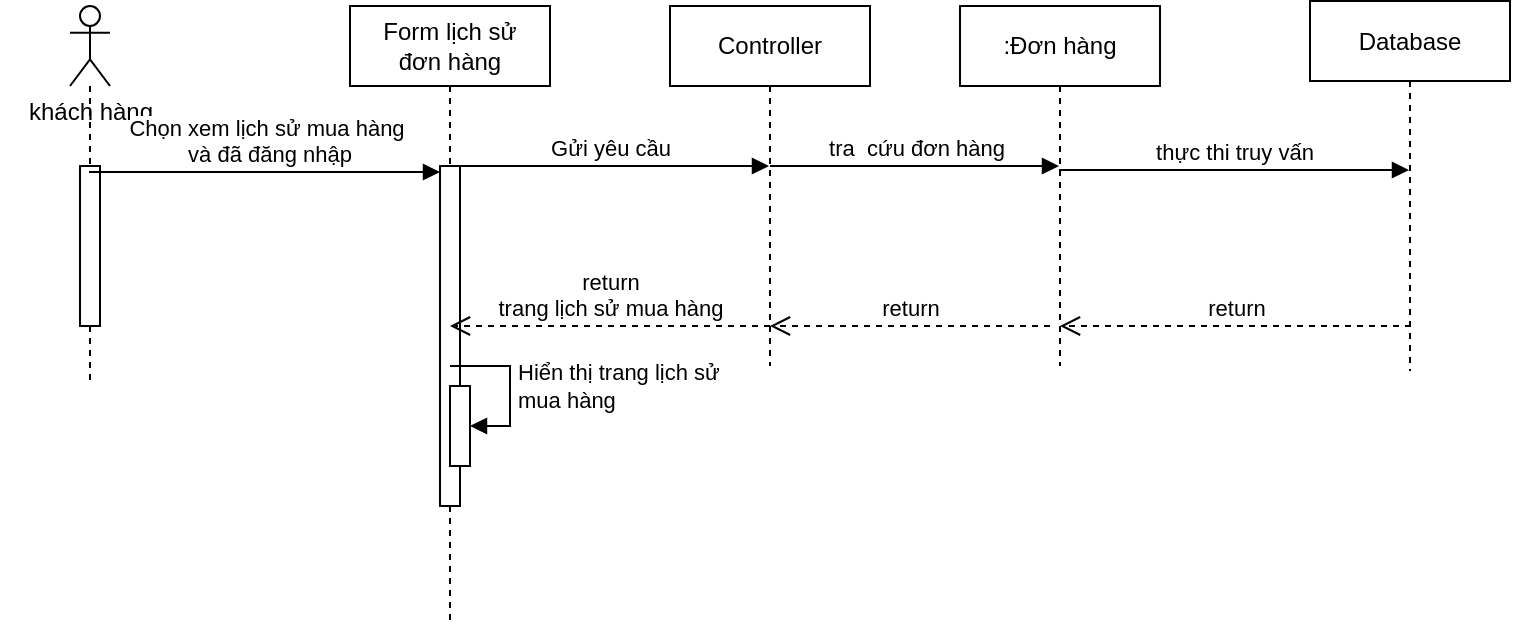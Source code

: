 <mxfile version="26.0.4">
  <diagram name="Page-1" id="8580VGVYnemu7ujUc-Q9">
    <mxGraphModel dx="1900" dy="621" grid="1" gridSize="10" guides="1" tooltips="1" connect="1" arrows="1" fold="1" page="1" pageScale="1" pageWidth="850" pageHeight="1100" math="0" shadow="0">
      <root>
        <mxCell id="0" />
        <mxCell id="1" parent="0" />
        <mxCell id="hYn4r3p3LcRwNkqxHNuV-1" value="" style="shape=umlLifeline;perimeter=lifelinePerimeter;whiteSpace=wrap;html=1;container=1;dropTarget=0;collapsible=0;recursiveResize=0;outlineConnect=0;portConstraint=eastwest;newEdgeStyle={&quot;curved&quot;:0,&quot;rounded&quot;:0};participant=umlActor;" parent="1" vertex="1">
          <mxGeometry x="-20" y="40" width="20" height="190" as="geometry" />
        </mxCell>
        <mxCell id="hYn4r3p3LcRwNkqxHNuV-2" value="" style="html=1;points=[[0,0,0,0,5],[0,1,0,0,-5],[1,0,0,0,5],[1,1,0,0,-5]];perimeter=orthogonalPerimeter;outlineConnect=0;targetShapes=umlLifeline;portConstraint=eastwest;newEdgeStyle={&quot;curved&quot;:0,&quot;rounded&quot;:0};" parent="hYn4r3p3LcRwNkqxHNuV-1" vertex="1">
          <mxGeometry x="5" y="80" width="10" height="80" as="geometry" />
        </mxCell>
        <mxCell id="hYn4r3p3LcRwNkqxHNuV-3" value="Controller" style="shape=umlLifeline;perimeter=lifelinePerimeter;whiteSpace=wrap;html=1;container=1;dropTarget=0;collapsible=0;recursiveResize=0;outlineConnect=0;portConstraint=eastwest;newEdgeStyle={&quot;curved&quot;:0,&quot;rounded&quot;:0};" parent="1" vertex="1">
          <mxGeometry x="280" y="40" width="100" height="180" as="geometry" />
        </mxCell>
        <mxCell id="hYn4r3p3LcRwNkqxHNuV-4" value="Form lịch sử&lt;div&gt;đơn hàng&lt;/div&gt;" style="shape=umlLifeline;perimeter=lifelinePerimeter;whiteSpace=wrap;html=1;container=1;dropTarget=0;collapsible=0;recursiveResize=0;outlineConnect=0;portConstraint=eastwest;newEdgeStyle={&quot;curved&quot;:0,&quot;rounded&quot;:0};" parent="1" vertex="1">
          <mxGeometry x="120" y="40" width="100" height="310" as="geometry" />
        </mxCell>
        <mxCell id="hYn4r3p3LcRwNkqxHNuV-5" value="" style="html=1;points=[[0,0,0,0,5],[0,1,0,0,-5],[1,0,0,0,5],[1,1,0,0,-5]];perimeter=orthogonalPerimeter;outlineConnect=0;targetShapes=umlLifeline;portConstraint=eastwest;newEdgeStyle={&quot;curved&quot;:0,&quot;rounded&quot;:0};" parent="hYn4r3p3LcRwNkqxHNuV-4" vertex="1">
          <mxGeometry x="45" y="80" width="10" height="170" as="geometry" />
        </mxCell>
        <mxCell id="nKb0iDZyd7LxMba1KXUz-1" value="" style="html=1;points=[[0,0,0,0,5],[0,1,0,0,-5],[1,0,0,0,5],[1,1,0,0,-5]];perimeter=orthogonalPerimeter;outlineConnect=0;targetShapes=umlLifeline;portConstraint=eastwest;newEdgeStyle={&quot;curved&quot;:0,&quot;rounded&quot;:0};" parent="hYn4r3p3LcRwNkqxHNuV-4" vertex="1">
          <mxGeometry x="50" y="190" width="10" height="40" as="geometry" />
        </mxCell>
        <mxCell id="nKb0iDZyd7LxMba1KXUz-2" value="Hiển thị trang lịch sử&lt;div&gt;mua hàng&lt;/div&gt;" style="html=1;align=left;spacingLeft=2;endArrow=block;rounded=0;edgeStyle=orthogonalEdgeStyle;curved=0;rounded=0;" parent="hYn4r3p3LcRwNkqxHNuV-4" target="nKb0iDZyd7LxMba1KXUz-1" edge="1">
          <mxGeometry relative="1" as="geometry">
            <mxPoint x="50" y="180" as="sourcePoint" />
            <Array as="points">
              <mxPoint x="80" y="210" />
            </Array>
          </mxGeometry>
        </mxCell>
        <mxCell id="hYn4r3p3LcRwNkqxHNuV-7" value="Database" style="shape=umlLifeline;perimeter=lifelinePerimeter;whiteSpace=wrap;html=1;container=1;dropTarget=0;collapsible=0;recursiveResize=0;outlineConnect=0;portConstraint=eastwest;newEdgeStyle={&quot;curved&quot;:0,&quot;rounded&quot;:0};" parent="1" vertex="1">
          <mxGeometry x="600" y="37.5" width="100" height="185" as="geometry" />
        </mxCell>
        <mxCell id="hYn4r3p3LcRwNkqxHNuV-8" value="khách hàng" style="text;html=1;align=center;verticalAlign=middle;resizable=0;points=[];autosize=1;strokeColor=none;fillColor=none;" parent="1" vertex="1">
          <mxGeometry x="-55" y="78" width="90" height="30" as="geometry" />
        </mxCell>
        <mxCell id="hYn4r3p3LcRwNkqxHNuV-11" value=":Đơn hàng" style="shape=umlLifeline;perimeter=lifelinePerimeter;whiteSpace=wrap;html=1;container=1;dropTarget=0;collapsible=0;recursiveResize=0;outlineConnect=0;portConstraint=eastwest;newEdgeStyle={&quot;curved&quot;:0,&quot;rounded&quot;:0};" parent="1" vertex="1">
          <mxGeometry x="425" y="40" width="100" height="180" as="geometry" />
        </mxCell>
        <mxCell id="hYn4r3p3LcRwNkqxHNuV-12" value="Chọn xem lịch sử mua hàng&lt;div&gt;&amp;nbsp;và đã đăng nhập&lt;/div&gt;" style="html=1;verticalAlign=bottom;endArrow=block;curved=0;rounded=0;entryX=0;entryY=0;entryDx=0;entryDy=5;entryPerimeter=0;" parent="1" edge="1">
          <mxGeometry width="80" relative="1" as="geometry">
            <mxPoint x="-10.5" y="123" as="sourcePoint" />
            <mxPoint x="165" y="123" as="targetPoint" />
          </mxGeometry>
        </mxCell>
        <mxCell id="hYn4r3p3LcRwNkqxHNuV-13" value="Gửi yêu cầu" style="html=1;verticalAlign=bottom;endArrow=block;curved=0;rounded=0;" parent="1" target="hYn4r3p3LcRwNkqxHNuV-3" edge="1">
          <mxGeometry width="80" relative="1" as="geometry">
            <mxPoint x="170" y="120" as="sourcePoint" />
            <mxPoint x="250" y="120" as="targetPoint" />
          </mxGeometry>
        </mxCell>
        <mxCell id="hYn4r3p3LcRwNkqxHNuV-14" value="tra&amp;nbsp; cứu đơn hàng" style="html=1;verticalAlign=bottom;endArrow=block;curved=0;rounded=0;" parent="1" target="hYn4r3p3LcRwNkqxHNuV-11" edge="1">
          <mxGeometry width="80" relative="1" as="geometry">
            <mxPoint x="330" y="120" as="sourcePoint" />
            <mxPoint x="480" y="120" as="targetPoint" />
          </mxGeometry>
        </mxCell>
        <mxCell id="hYn4r3p3LcRwNkqxHNuV-16" value="thực thi truy vấn" style="html=1;verticalAlign=bottom;endArrow=block;curved=0;rounded=0;" parent="1" target="hYn4r3p3LcRwNkqxHNuV-7" edge="1">
          <mxGeometry width="80" relative="1" as="geometry">
            <mxPoint x="474.5" y="122" as="sourcePoint" />
            <mxPoint x="769.5" y="122" as="targetPoint" />
          </mxGeometry>
        </mxCell>
        <mxCell id="hYn4r3p3LcRwNkqxHNuV-17" value="return" style="html=1;verticalAlign=bottom;endArrow=open;dashed=1;endSize=8;curved=0;rounded=0;" parent="1" target="hYn4r3p3LcRwNkqxHNuV-11" edge="1">
          <mxGeometry relative="1" as="geometry">
            <mxPoint x="650.5" y="200" as="sourcePoint" />
            <mxPoint x="500" y="200" as="targetPoint" />
          </mxGeometry>
        </mxCell>
        <mxCell id="hYn4r3p3LcRwNkqxHNuV-19" value="return" style="html=1;verticalAlign=bottom;endArrow=open;dashed=1;endSize=8;curved=0;rounded=0;" parent="1" edge="1">
          <mxGeometry relative="1" as="geometry">
            <mxPoint x="470" y="200" as="sourcePoint" />
            <mxPoint x="330" y="200" as="targetPoint" />
          </mxGeometry>
        </mxCell>
        <mxCell id="hYn4r3p3LcRwNkqxHNuV-20" value="return&lt;div&gt;trang lịch sử mua hàng&lt;/div&gt;" style="html=1;verticalAlign=bottom;endArrow=open;dashed=1;endSize=8;curved=0;rounded=0;" parent="1" target="hYn4r3p3LcRwNkqxHNuV-4" edge="1">
          <mxGeometry relative="1" as="geometry">
            <mxPoint x="330" y="200" as="sourcePoint" />
            <mxPoint x="190" y="200" as="targetPoint" />
          </mxGeometry>
        </mxCell>
      </root>
    </mxGraphModel>
  </diagram>
</mxfile>
